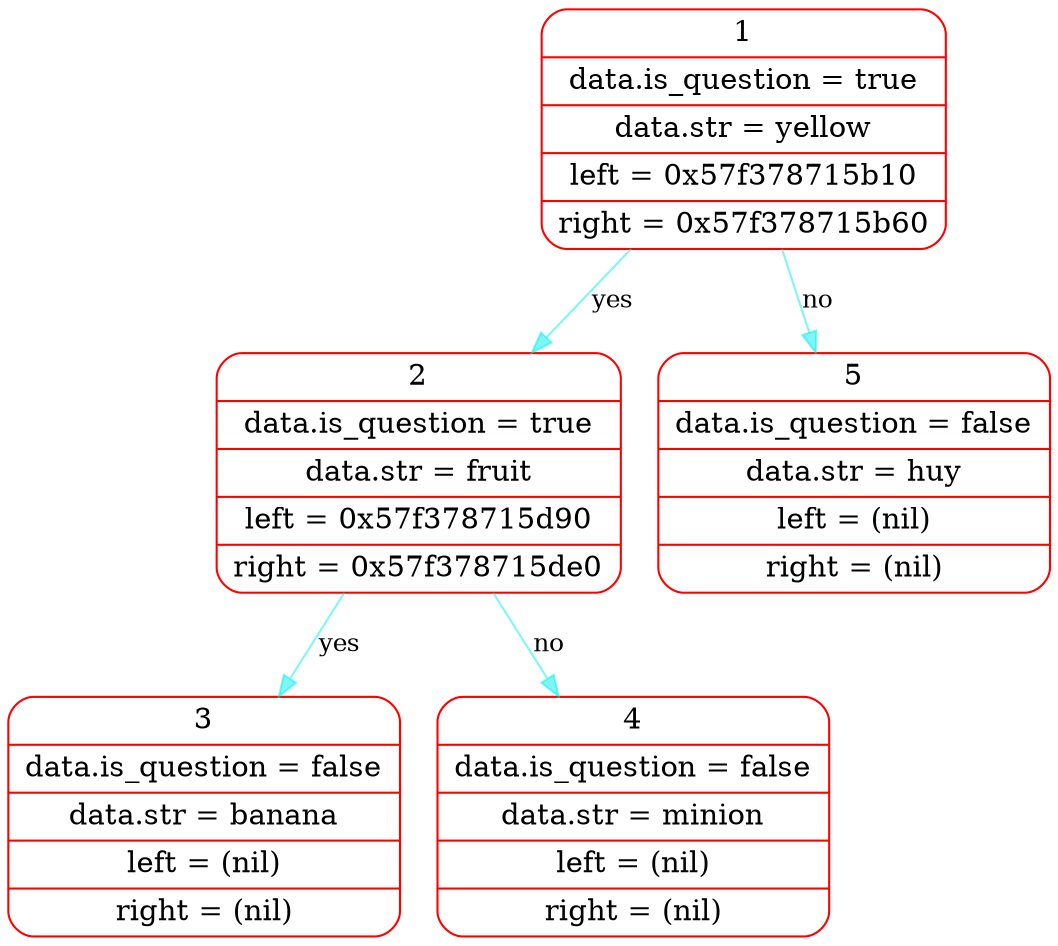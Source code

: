 digraph G{
rankdir=HR;
node[color="red",fontsize=14];
edge[color="#00eeee80",fontsize=12, penwidth=1];
elem1[shape="Mrecord", label="{ 1 | data.is_question = true | data.str = yellow | left = 0x57f378715b10 | right = 0x57f378715b60 }"];
elem1->elem2[label = "yes"];elem2[shape="Mrecord", label="{ 2 | data.is_question = true | data.str = fruit | left = 0x57f378715d90 | right = 0x57f378715de0 }"];
elem2->elem3[label = "yes"];elem3[shape="Mrecord", label="{ 3 | data.is_question = false | data.str = banana | left = (nil) | right = (nil) }"];
elem2->elem4[label = "no"];elem4[shape="Mrecord", label="{ 4 | data.is_question = false | data.str = minion | left = (nil) | right = (nil) }"];
elem1->elem5[label = "no"];elem5[shape="Mrecord", label="{ 5 | data.is_question = false | data.str = huy | left = (nil) | right = (nil) }"];
}
